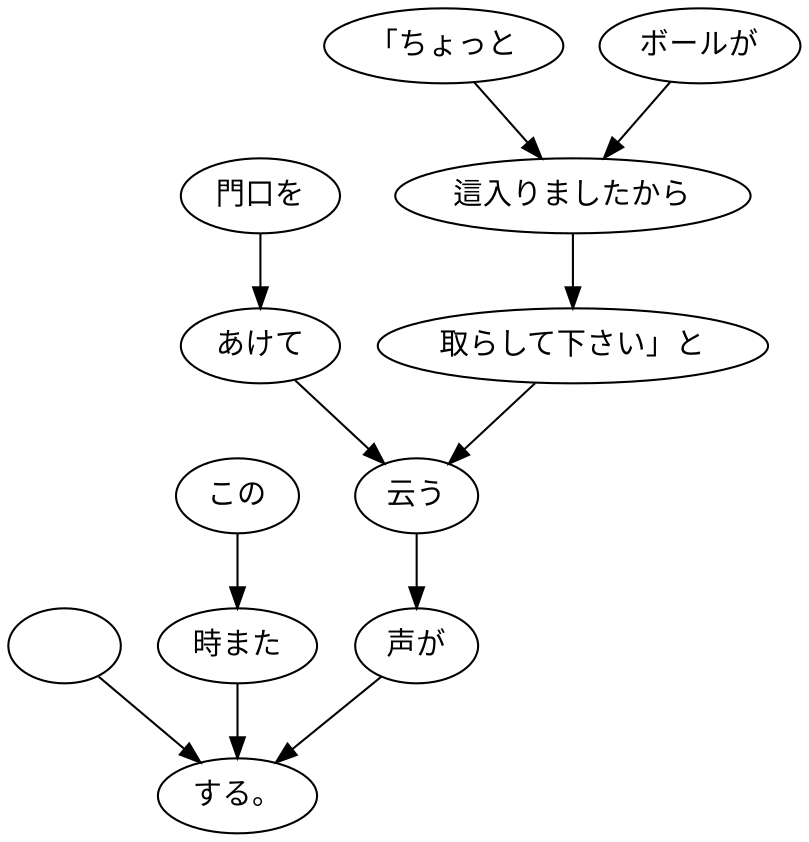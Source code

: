 digraph graph5347 {
	node0 [label="　"];
	node1 [label="この"];
	node2 [label="時また"];
	node3 [label="門口を"];
	node4 [label="あけて"];
	node5 [label="「ちょっと"];
	node6 [label="ボールが"];
	node7 [label="這入りましたから"];
	node8 [label="取らして下さい」と"];
	node9 [label="云う"];
	node10 [label="声が"];
	node11 [label="する。"];
	node0 -> node11;
	node1 -> node2;
	node2 -> node11;
	node3 -> node4;
	node4 -> node9;
	node5 -> node7;
	node6 -> node7;
	node7 -> node8;
	node8 -> node9;
	node9 -> node10;
	node10 -> node11;
}
